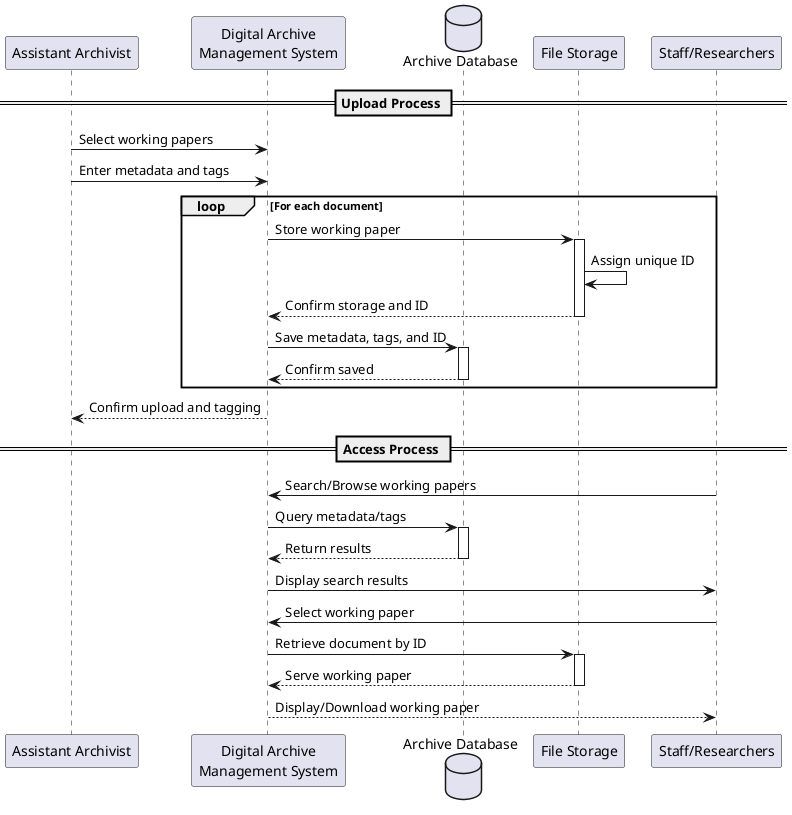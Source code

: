@startuml
participant "Assistant Archivist" as AA
participant "Digital Archive\nManagement System" as DAMS
database "Archive Database" as DB
participant "File Storage" as FS
participant "Staff/Researchers" as SR

== Upload Process ==
AA -> DAMS : Select working papers
AA -> DAMS : Enter metadata and tags
loop For each document
   DAMS -> FS : Store working paper
   activate FS
      FS -> FS : Assign unique ID
      FS --> DAMS : Confirm storage and ID
   deactivate FS
   DAMS -> DB : Save metadata, tags, and ID
   activate DB
      DB --> DAMS : Confirm saved
   deactivate DB
end
DAMS --> AA : Confirm upload and tagging

== Access Process ==
SR -> DAMS : Search/Browse working papers
DAMS -> DB : Query metadata/tags
activate DB
   DB --> DAMS : Return results
deactivate DB
DAMS -> SR : Display search results
SR -> DAMS : Select working paper
DAMS -> FS : Retrieve document by ID
activate FS
   FS --> DAMS : Serve working paper
deactivate FS
DAMS --> SR : Display/Download working paper

@enduml
